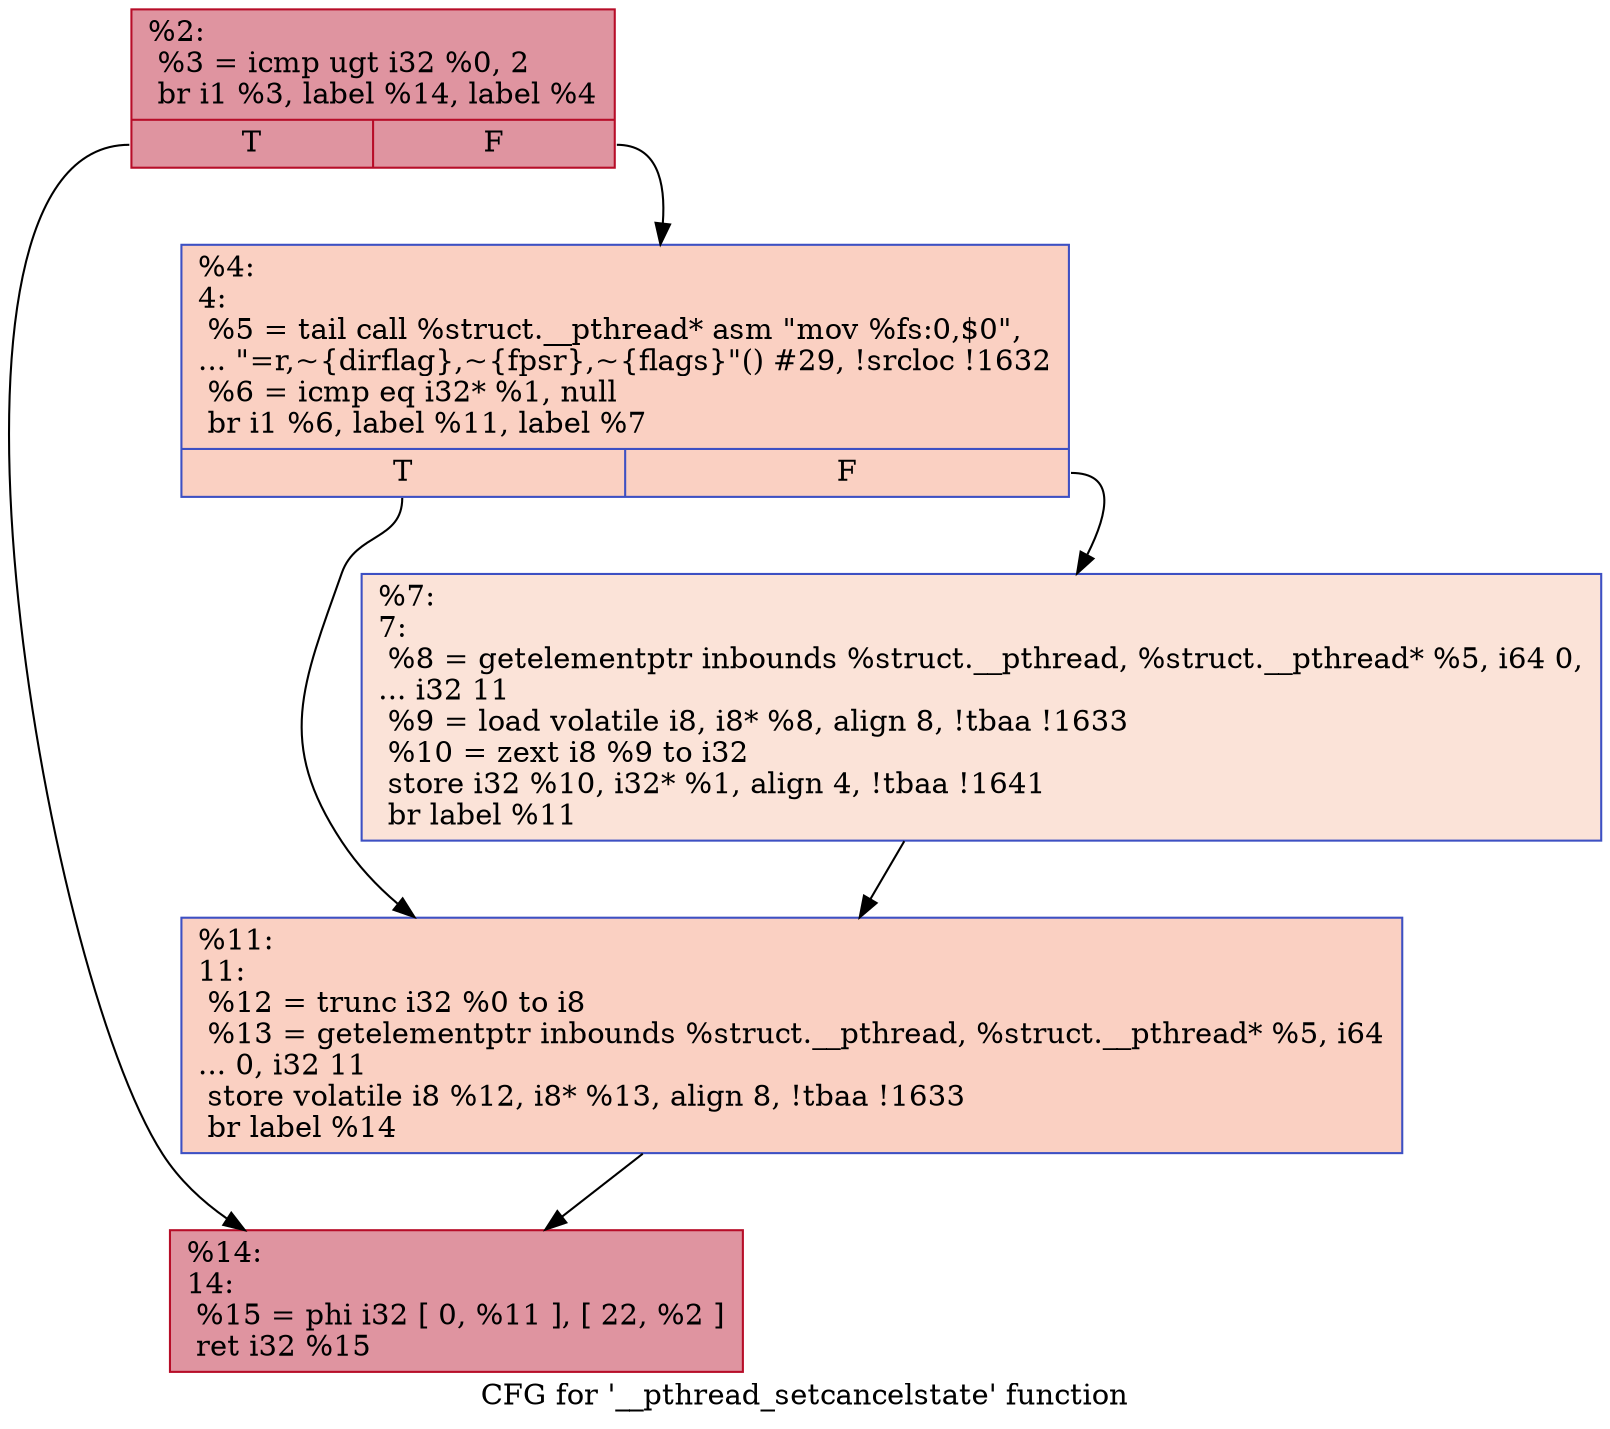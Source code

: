 digraph "CFG for '__pthread_setcancelstate' function" {
	label="CFG for '__pthread_setcancelstate' function";

	Node0x17096e0 [shape=record,color="#b70d28ff", style=filled, fillcolor="#b70d2870",label="{%2:\l  %3 = icmp ugt i32 %0, 2\l  br i1 %3, label %14, label %4\l|{<s0>T|<s1>F}}"];
	Node0x17096e0:s0 -> Node0x1709820;
	Node0x17096e0:s1 -> Node0x1709730;
	Node0x1709730 [shape=record,color="#3d50c3ff", style=filled, fillcolor="#f3947570",label="{%4:\l4:                                                \l  %5 = tail call %struct.__pthread* asm \"mov %fs:0,$0\",\l... \"=r,~\{dirflag\},~\{fpsr\},~\{flags\}\"() #29, !srcloc !1632\l  %6 = icmp eq i32* %1, null\l  br i1 %6, label %11, label %7\l|{<s0>T|<s1>F}}"];
	Node0x1709730:s0 -> Node0x17097d0;
	Node0x1709730:s1 -> Node0x1709780;
	Node0x1709780 [shape=record,color="#3d50c3ff", style=filled, fillcolor="#f6bfa670",label="{%7:\l7:                                                \l  %8 = getelementptr inbounds %struct.__pthread, %struct.__pthread* %5, i64 0,\l... i32 11\l  %9 = load volatile i8, i8* %8, align 8, !tbaa !1633\l  %10 = zext i8 %9 to i32\l  store i32 %10, i32* %1, align 4, !tbaa !1641\l  br label %11\l}"];
	Node0x1709780 -> Node0x17097d0;
	Node0x17097d0 [shape=record,color="#3d50c3ff", style=filled, fillcolor="#f3947570",label="{%11:\l11:                                               \l  %12 = trunc i32 %0 to i8\l  %13 = getelementptr inbounds %struct.__pthread, %struct.__pthread* %5, i64\l... 0, i32 11\l  store volatile i8 %12, i8* %13, align 8, !tbaa !1633\l  br label %14\l}"];
	Node0x17097d0 -> Node0x1709820;
	Node0x1709820 [shape=record,color="#b70d28ff", style=filled, fillcolor="#b70d2870",label="{%14:\l14:                                               \l  %15 = phi i32 [ 0, %11 ], [ 22, %2 ]\l  ret i32 %15\l}"];
}

